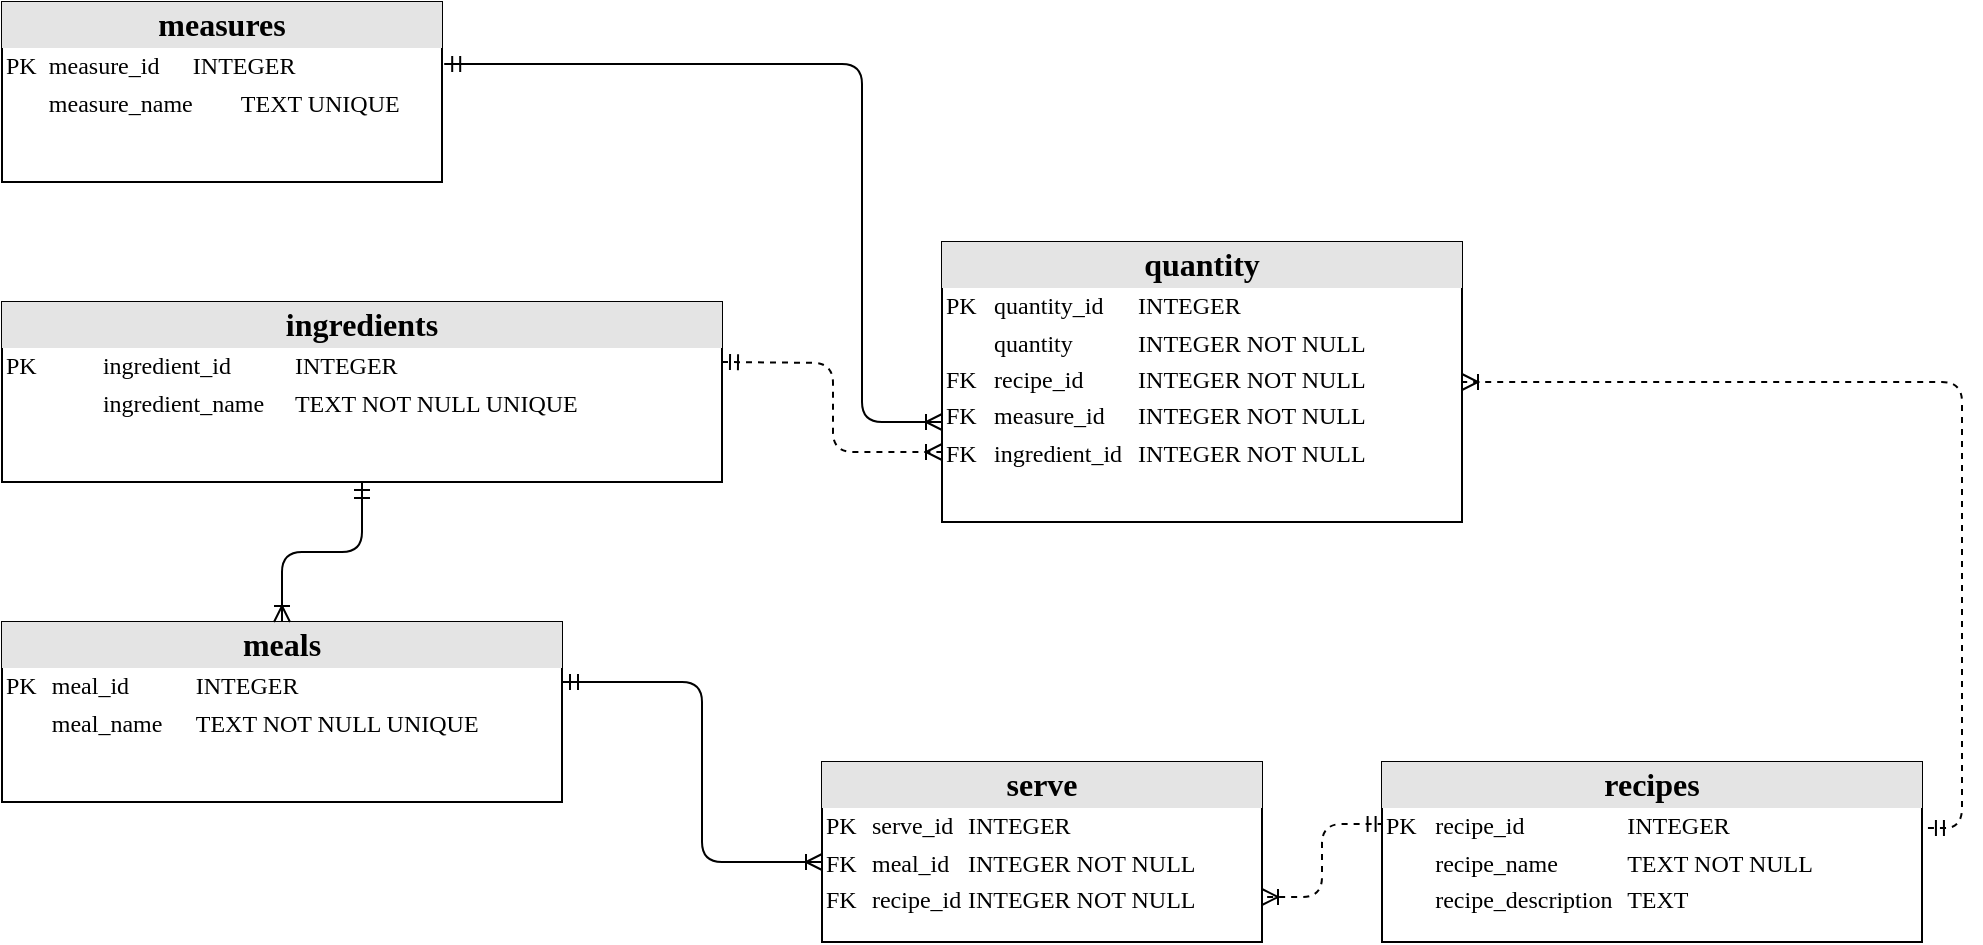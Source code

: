 <mxfile version="20.6.2" type="device"><diagram name="Page-1" id="2ca16b54-16f6-2749-3443-fa8db7711227"><mxGraphModel dx="1422" dy="786" grid="1" gridSize="10" guides="1" tooltips="1" connect="1" arrows="1" fold="1" page="1" pageScale="1" pageWidth="1100" pageHeight="850" background="none" math="0" shadow="0"><root><mxCell id="0"/><mxCell id="1" parent="0"/><mxCell id="2ed32ef02a7f4228-1" value="&lt;div style=&quot;text-align: center; box-sizing: border-box; width: 100%; background: rgb(228, 228, 228); padding: 2px; font-size: 16px;&quot;&gt;&lt;b&gt;measures&lt;/b&gt;&lt;/div&gt;&lt;table style=&quot;width:100%;font-size:1em;&quot; cellpadding=&quot;2&quot; cellspacing=&quot;0&quot;&gt;&lt;tbody&gt;&lt;tr&gt;&lt;td&gt;PK&lt;/td&gt;&lt;td&gt;measure_id&lt;span style=&quot;white-space: pre;&quot;&gt;&#9;&lt;/span&gt;INTEGER&lt;/td&gt;&lt;/tr&gt;&lt;tr&gt;&lt;td&gt;&amp;nbsp; &amp;nbsp;&amp;nbsp;&lt;/td&gt;&lt;td&gt;measure_name&lt;span style=&quot;white-space: pre;&quot;&gt;&#9;&lt;/span&gt;TEXT UNIQUE&lt;/td&gt;&lt;/tr&gt;&lt;tr&gt;&lt;td&gt;&lt;/td&gt;&lt;td&gt;&lt;br&gt;&lt;/td&gt;&lt;/tr&gt;&lt;/tbody&gt;&lt;/table&gt;" style="verticalAlign=top;align=left;overflow=fill;html=1;rounded=0;shadow=0;comic=0;labelBackgroundColor=none;strokeWidth=1;fontFamily=Verdana;fontSize=12" parent="1" vertex="1"><mxGeometry x="70" y="100" width="220" height="90" as="geometry"/></mxCell><mxCell id="2ed32ef02a7f4228-19" style="edgeStyle=orthogonalEdgeStyle;html=1;dashed=1;labelBackgroundColor=none;startArrow=ERmandOne;endArrow=ERoneToMany;fontFamily=Verdana;fontSize=12;align=left;exitX=1.011;exitY=0.367;exitDx=0;exitDy=0;exitPerimeter=0;entryX=1;entryY=0.5;entryDx=0;entryDy=0;" parent="1" source="almNLwL2RGQIWYwKiT4J-3" target="2ed32ef02a7f4228-7" edge="1"><mxGeometry relative="1" as="geometry"><Array as="points"><mxPoint x="1050" y="513"/><mxPoint x="1050" y="290"/></Array><mxPoint x="1130" y="500" as="sourcePoint"/><mxPoint x="990" y="290" as="targetPoint"/></mxGeometry></mxCell><mxCell id="2ed32ef02a7f4228-16" style="edgeStyle=orthogonalEdgeStyle;html=1;labelBackgroundColor=none;startArrow=ERmandOne;endArrow=ERoneToMany;fontFamily=Verdana;fontSize=12;align=left;" parent="1" source="2ed32ef02a7f4228-4" edge="1"><mxGeometry relative="1" as="geometry"><mxPoint x="390" y="440" as="sourcePoint"/><mxPoint x="480" y="530" as="targetPoint"/><Array as="points"><mxPoint x="420" y="440"/><mxPoint x="420" y="530"/></Array></mxGeometry></mxCell><mxCell id="2ed32ef02a7f4228-22" style="edgeStyle=orthogonalEdgeStyle;html=1;entryX=0;entryY=0.75;dashed=1;labelBackgroundColor=none;startArrow=ERmandOne;endArrow=ERoneToMany;fontFamily=Verdana;fontSize=12;align=left;entryDx=0;entryDy=0;" parent="1" target="2ed32ef02a7f4228-7" edge="1"><mxGeometry relative="1" as="geometry"><mxPoint x="430" y="280" as="sourcePoint"/><mxPoint x="460" y="480" as="targetPoint"/></mxGeometry></mxCell><mxCell id="2ed32ef02a7f4228-4" value="&lt;div style=&quot;text-align: center; box-sizing: border-box; width: 100%; background: rgb(228, 228, 228); padding: 2px;&quot;&gt;&lt;font style=&quot;font-size: 16px;&quot;&gt;&lt;b&gt;meals&lt;/b&gt;&lt;/font&gt;&lt;/div&gt;&lt;table style=&quot;width: 100% ; font-size: 1em&quot; cellpadding=&quot;2&quot; cellspacing=&quot;0&quot;&gt;&lt;tbody&gt;&lt;tr&gt;&lt;td&gt;PK&lt;/td&gt;&lt;td&gt;meal_id&lt;span style=&quot;white-space: pre;&quot;&gt;&#9;&lt;/span&gt;&lt;span style=&quot;white-space: pre;&quot;&gt;&#9;&lt;/span&gt;INTEGER&lt;/td&gt;&lt;/tr&gt;&lt;tr&gt;&lt;td&gt;&amp;nbsp; &amp;nbsp;&amp;nbsp;&lt;/td&gt;&lt;td&gt;meal_name&lt;span style=&quot;white-space: pre;&quot;&gt;&#9;&lt;/span&gt;TEXT NOT NULL UNIQUE&lt;/td&gt;&lt;/tr&gt;&lt;tr&gt;&lt;td&gt;&lt;/td&gt;&lt;td&gt;&lt;br&gt;&lt;/td&gt;&lt;/tr&gt;&lt;tr&gt;&lt;td&gt;&lt;br&gt;&lt;/td&gt;&lt;td&gt;&lt;br&gt;&lt;/td&gt;&lt;/tr&gt;&lt;/tbody&gt;&lt;/table&gt;" style="verticalAlign=top;align=left;overflow=fill;html=1;rounded=0;shadow=0;comic=0;labelBackgroundColor=none;strokeWidth=1;fontFamily=Verdana;fontSize=12" parent="1" vertex="1"><mxGeometry x="70" y="410" width="280" height="90" as="geometry"/></mxCell><mxCell id="2ed32ef02a7f4228-15" style="edgeStyle=orthogonalEdgeStyle;html=1;entryX=0.5;entryY=0;labelBackgroundColor=none;startArrow=ERmandOne;endArrow=ERoneToMany;fontFamily=Verdana;fontSize=12;align=left;" parent="1" source="2ed32ef02a7f4228-5" target="2ed32ef02a7f4228-4" edge="1"><mxGeometry relative="1" as="geometry"/></mxCell><mxCell id="2ed32ef02a7f4228-5" value="&lt;div style=&quot;text-align: center; box-sizing: border-box; width: 100%; background: rgb(228, 228, 228); padding: 2px;&quot;&gt;&lt;b&gt;&lt;font style=&quot;font-size: 16px;&quot;&gt;ingredients&lt;/font&gt;&lt;/b&gt;&lt;/div&gt;&lt;table style=&quot;width:100%;font-size:1em;&quot; cellpadding=&quot;2&quot; cellspacing=&quot;0&quot;&gt;&lt;tbody&gt;&lt;tr&gt;&lt;td&gt;PK&lt;/td&gt;&lt;td&gt;&lt;span style=&quot;white-space: pre;&quot;&gt;&#9;&lt;/span&gt;ingredient_id&lt;span style=&quot;white-space: pre;&quot;&gt;&#9;&lt;span style=&quot;white-space: pre;&quot;&gt;&#9;&lt;/span&gt;&lt;/span&gt;INTEGER&lt;/td&gt;&lt;/tr&gt;&lt;tr&gt;&lt;td&gt;&amp;nbsp; &amp;nbsp;&lt;/td&gt;&lt;td&gt;&lt;span style=&quot;white-space: pre;&quot;&gt;&#9;&lt;/span&gt;ingredient_name&amp;nbsp;&lt;span style=&quot;white-space: pre;&quot;&gt;&#9;&lt;/span&gt;TEXT NOT NULL UNIQUE&lt;br&gt;&lt;br&gt;&lt;/td&gt;&lt;/tr&gt;&lt;tr&gt;&lt;td&gt;&lt;/td&gt;&lt;td&gt;&lt;br&gt;&lt;/td&gt;&lt;/tr&gt;&lt;/tbody&gt;&lt;/table&gt;" style="verticalAlign=top;align=left;overflow=fill;html=1;rounded=0;shadow=0;comic=0;labelBackgroundColor=none;strokeWidth=1;fontFamily=Verdana;fontSize=12" parent="1" vertex="1"><mxGeometry x="70" y="250" width="360" height="90" as="geometry"/></mxCell><mxCell id="2ed32ef02a7f4228-7" value="&lt;div style=&quot;text-align: center; box-sizing: border-box; width: 100%; background: rgb(228, 228, 228); padding: 2px;&quot;&gt;&lt;b&gt;&lt;font style=&quot;font-size: 16px;&quot;&gt;quantity&lt;/font&gt;&lt;/b&gt;&lt;/div&gt;&lt;table style=&quot;width: 100% ; font-size: 1em&quot; cellpadding=&quot;2&quot; cellspacing=&quot;0&quot;&gt;&lt;tbody&gt;&lt;tr&gt;&lt;td&gt;PK&lt;/td&gt;&lt;td&gt;quantity_id&lt;span style=&quot;white-space: pre;&quot;&gt;&#9;&lt;/span&gt;INTEGER&lt;/td&gt;&lt;/tr&gt;&lt;tr&gt;&lt;td&gt;&lt;br&gt;&lt;/td&gt;&lt;td&gt;quantity&lt;span style=&quot;white-space: pre;&quot;&gt;&#9;&lt;/span&gt;&lt;span style=&quot;white-space: pre;&quot;&gt;&#9;&lt;/span&gt;INTEGER NOT NULL&lt;/td&gt;&lt;/tr&gt;&lt;tr&gt;&lt;td&gt;FK&lt;/td&gt;&lt;td&gt;recipe_id&lt;span style=&quot;white-space: pre;&quot;&gt;&#9;&lt;/span&gt;&lt;span style=&quot;white-space: pre;&quot;&gt;&#9;&lt;/span&gt;INTEGER NOT NULL&lt;/td&gt;&lt;/tr&gt;&lt;tr&gt;&lt;td&gt;FK&lt;/td&gt;&lt;td&gt;measure_id&lt;span style=&quot;white-space: pre;&quot;&gt;&#9;&lt;/span&gt;INTEGER NOT NULL&lt;br&gt;&lt;/td&gt;&lt;/tr&gt;&lt;tr&gt;&lt;td&gt;FK&lt;br&gt;&lt;/td&gt;&lt;td&gt;ingredient_id&lt;span style=&quot;white-space: pre;&quot;&gt;&#9;&lt;/span&gt;INTEGER NOT NULL&lt;br&gt;&lt;/td&gt;&lt;/tr&gt;&lt;/tbody&gt;&lt;/table&gt;" style="verticalAlign=top;align=left;overflow=fill;html=1;rounded=0;shadow=0;comic=0;labelBackgroundColor=none;strokeWidth=1;fontFamily=Verdana;fontSize=12" parent="1" vertex="1"><mxGeometry x="540" y="220" width="260" height="140" as="geometry"/></mxCell><mxCell id="2ed32ef02a7f4228-9" value="&lt;div style=&quot;text-align: center; box-sizing: border-box; width: 100%; background: rgb(228, 228, 228); padding: 2px;&quot;&gt;&lt;font style=&quot;font-size: 16px;&quot;&gt;&lt;b&gt;serve&lt;/b&gt;&lt;/font&gt;&lt;/div&gt;&lt;table style=&quot;width:100%;font-size:1em;&quot; cellpadding=&quot;2&quot; cellspacing=&quot;0&quot;&gt;&lt;tbody&gt;&lt;tr&gt;&lt;td&gt;PK&lt;/td&gt;&lt;td&gt;serve_id&lt;span style=&quot;white-space: pre;&quot;&gt;&#9;&lt;/span&gt;INTEGER&lt;/td&gt;&lt;/tr&gt;&lt;tr&gt;&lt;td&gt;FK&lt;/td&gt;&lt;td&gt;meal_id&lt;span style=&quot;white-space: pre;&quot;&gt;&#9;&lt;/span&gt;INTEGER NOT NULL&lt;/td&gt;&lt;/tr&gt;&lt;tr&gt;&lt;td&gt;FK&lt;/td&gt;&lt;td&gt;recipe_id&lt;span style=&quot;white-space: pre;&quot;&gt;&#9;&lt;/span&gt;INTEGER NOT NULL&lt;/td&gt;&lt;/tr&gt;&lt;/tbody&gt;&lt;/table&gt;" style="verticalAlign=top;align=left;overflow=fill;html=1;rounded=0;shadow=0;comic=0;labelBackgroundColor=none;strokeWidth=1;fontFamily=Verdana;fontSize=12" parent="1" vertex="1"><mxGeometry x="480" y="480" width="220" height="90" as="geometry"/></mxCell><mxCell id="2ed32ef02a7f4228-21" style="edgeStyle=orthogonalEdgeStyle;html=1;entryX=1;entryY=0.75;dashed=1;labelBackgroundColor=none;startArrow=ERmandOne;endArrow=ERoneToMany;fontFamily=Verdana;fontSize=12;align=left;exitX=0.003;exitY=0.344;exitDx=0;exitDy=0;exitPerimeter=0;entryDx=0;entryDy=0;" parent="1" source="almNLwL2RGQIWYwKiT4J-3" target="2ed32ef02a7f4228-9" edge="1"><mxGeometry relative="1" as="geometry"><mxPoint x="920" y="450" as="sourcePoint"/></mxGeometry></mxCell><mxCell id="2ed32ef02a7f4228-13" value="" style="edgeStyle=orthogonalEdgeStyle;html=1;endArrow=ERoneToMany;startArrow=ERmandOne;labelBackgroundColor=none;fontFamily=Verdana;fontSize=12;align=left;exitX=1.005;exitY=0.344;exitDx=0;exitDy=0;exitPerimeter=0;" parent="1" source="2ed32ef02a7f4228-1" target="2ed32ef02a7f4228-7" edge="1"><mxGeometry width="100" height="100" relative="1" as="geometry"><mxPoint x="40" y="180" as="sourcePoint"/><mxPoint x="500" y="380" as="targetPoint"/><Array as="points"><mxPoint x="500" y="131"/><mxPoint x="500" y="310"/></Array></mxGeometry></mxCell><mxCell id="almNLwL2RGQIWYwKiT4J-3" value="&lt;div style=&quot;text-align: center; box-sizing: border-box; width: 100%; background: rgb(228, 228, 228); padding: 2px;&quot;&gt;&lt;b&gt;&lt;font style=&quot;font-size: 16px;&quot;&gt;recipes&lt;/font&gt;&lt;/b&gt;&lt;/div&gt;&lt;table style=&quot;width:100%;font-size:1em;&quot; cellpadding=&quot;2&quot; cellspacing=&quot;0&quot;&gt;&lt;tbody&gt;&lt;tr&gt;&lt;td&gt;PK&lt;/td&gt;&lt;td&gt;recipe_id&lt;span style=&quot;white-space: pre;&quot;&gt;&#9;&lt;span style=&quot;white-space: pre;&quot;&gt;&#9;&lt;span style=&quot;white-space: pre;&quot;&gt;&#9;&lt;/span&gt;&lt;/span&gt;&lt;/span&gt;INTEGER&lt;/td&gt;&lt;/tr&gt;&lt;tr&gt;&lt;td&gt;&lt;br&gt;&lt;/td&gt;&lt;td&gt;recipe_name&lt;span style=&quot;white-space: pre;&quot;&gt;&#9;&lt;span style=&quot;white-space: pre;&quot;&gt;&#9;&lt;/span&gt;&lt;/span&gt;TEXT NOT NULL&lt;/td&gt;&lt;/tr&gt;&lt;tr&gt;&lt;td&gt;&lt;br&gt;&lt;/td&gt;&lt;td&gt;recipe_description&lt;span style=&quot;white-space: pre;&quot;&gt;&#9;&lt;/span&gt;TEXT&lt;/td&gt;&lt;/tr&gt;&lt;/tbody&gt;&lt;/table&gt;" style="verticalAlign=top;align=left;overflow=fill;html=1;rounded=0;shadow=0;comic=0;labelBackgroundColor=none;strokeWidth=1;fontFamily=Verdana;fontSize=12" vertex="1" parent="1"><mxGeometry x="760" y="480" width="270" height="90" as="geometry"/></mxCell></root></mxGraphModel></diagram></mxfile>